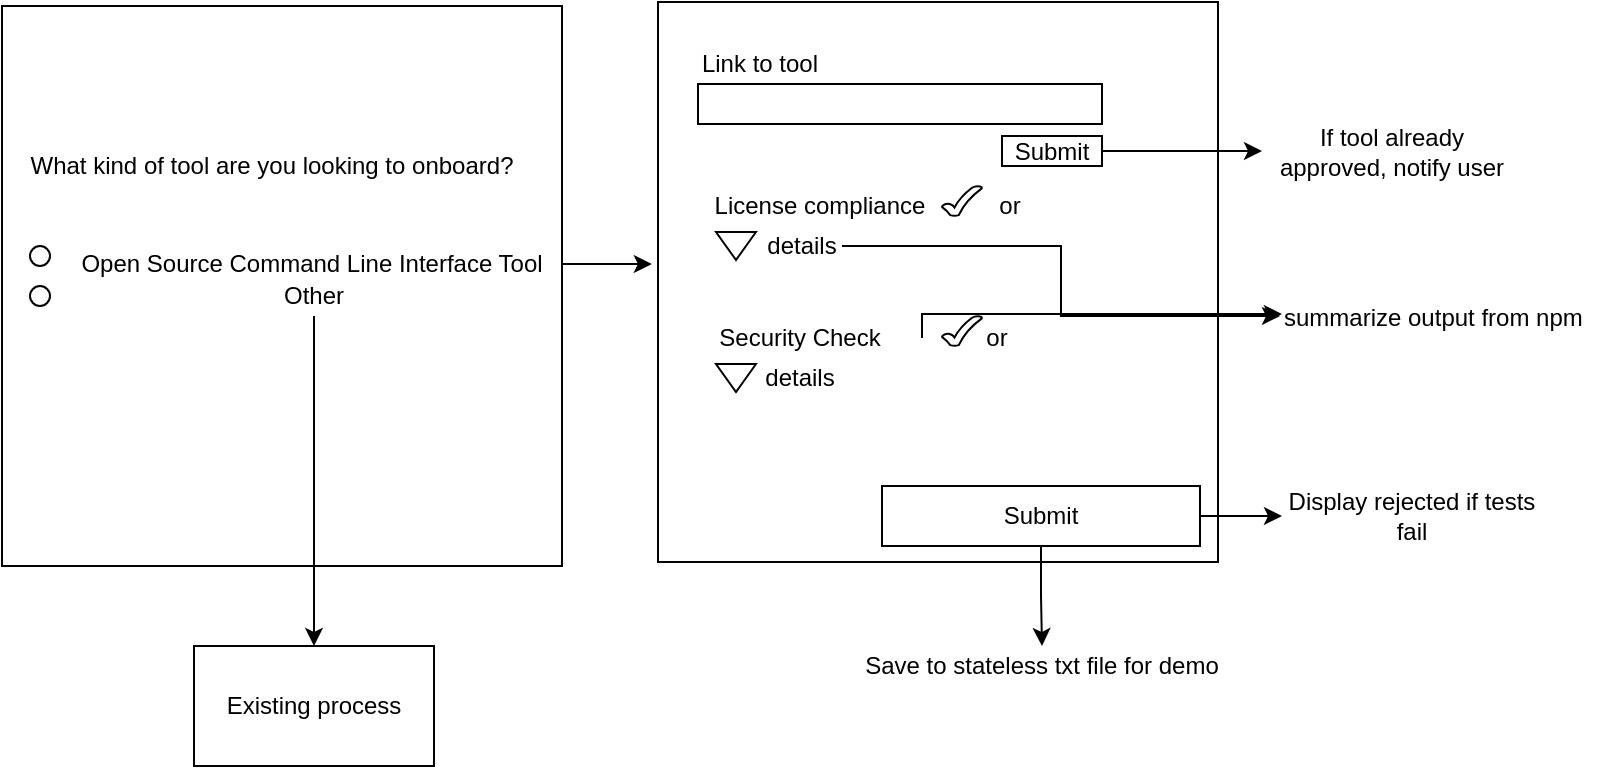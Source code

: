 <mxfile version="12.0.0" type="device" pages="1"><diagram id="aTaM5TKQpgWzw9lDkQ7-" name="Page-1"><mxGraphModel dx="856" dy="609" grid="1" gridSize="10" guides="1" tooltips="1" connect="1" arrows="1" fold="1" page="1" pageScale="1" pageWidth="850" pageHeight="1100" math="0" shadow="0"><root><mxCell id="0"/><mxCell id="1" parent="0"/><mxCell id="2_3UKvsLKqfJ8j8XJW8--35" value="" style="whiteSpace=wrap;html=1;aspect=fixed;" vertex="1" parent="1"><mxGeometry x="50" y="50" width="280" height="280" as="geometry"/></mxCell><mxCell id="2_3UKvsLKqfJ8j8XJW8--36" value="What kind of tool are you looking to onboard?" style="text;html=1;strokeColor=none;fillColor=none;align=center;verticalAlign=middle;whiteSpace=wrap;rounded=0;" vertex="1" parent="1"><mxGeometry x="50" y="120" width="270" height="20" as="geometry"/></mxCell><mxCell id="2_3UKvsLKqfJ8j8XJW8--37" style="edgeStyle=orthogonalEdgeStyle;rounded=0;orthogonalLoop=1;jettySize=auto;html=1;exitX=1;exitY=0.5;exitDx=0;exitDy=0;entryX=-0.011;entryY=0.468;entryDx=0;entryDy=0;entryPerimeter=0;" edge="1" parent="1" source="2_3UKvsLKqfJ8j8XJW8--38" target="2_3UKvsLKqfJ8j8XJW8--44"><mxGeometry relative="1" as="geometry"/></mxCell><mxCell id="2_3UKvsLKqfJ8j8XJW8--38" value="Open Source Command Line Interface Tool" style="text;html=1;strokeColor=none;fillColor=none;align=center;verticalAlign=middle;whiteSpace=wrap;rounded=0;" vertex="1" parent="1"><mxGeometry x="80" y="169" width="250" height="20" as="geometry"/></mxCell><mxCell id="2_3UKvsLKqfJ8j8XJW8--39" value="" style="ellipse;whiteSpace=wrap;html=1;aspect=fixed;" vertex="1" parent="1"><mxGeometry x="64" y="170" width="10" height="10" as="geometry"/></mxCell><mxCell id="2_3UKvsLKqfJ8j8XJW8--40" value="" style="ellipse;whiteSpace=wrap;html=1;aspect=fixed;" vertex="1" parent="1"><mxGeometry x="64" y="190" width="10" height="10" as="geometry"/></mxCell><mxCell id="2_3UKvsLKqfJ8j8XJW8--41" style="edgeStyle=orthogonalEdgeStyle;rounded=0;orthogonalLoop=1;jettySize=auto;html=1;exitX=0.5;exitY=1;exitDx=0;exitDy=0;entryX=0.5;entryY=0;entryDx=0;entryDy=0;" edge="1" parent="1" source="2_3UKvsLKqfJ8j8XJW8--42" target="2_3UKvsLKqfJ8j8XJW8--43"><mxGeometry relative="1" as="geometry"><mxPoint x="206" y="410" as="targetPoint"/></mxGeometry></mxCell><mxCell id="2_3UKvsLKqfJ8j8XJW8--42" value="Other" style="text;html=1;strokeColor=none;fillColor=none;align=center;verticalAlign=middle;whiteSpace=wrap;rounded=0;" vertex="1" parent="1"><mxGeometry x="81" y="185" width="250" height="20" as="geometry"/></mxCell><mxCell id="2_3UKvsLKqfJ8j8XJW8--43" value="Existing process" style="rounded=0;whiteSpace=wrap;html=1;" vertex="1" parent="1"><mxGeometry x="146" y="370" width="120" height="60" as="geometry"/></mxCell><mxCell id="2_3UKvsLKqfJ8j8XJW8--44" value="" style="rounded=0;whiteSpace=wrap;html=1;" vertex="1" parent="1"><mxGeometry x="378" y="48" width="280" height="280" as="geometry"/></mxCell><mxCell id="2_3UKvsLKqfJ8j8XJW8--45" value="" style="rounded=0;whiteSpace=wrap;html=1;" vertex="1" parent="1"><mxGeometry x="398" y="89" width="202" height="20" as="geometry"/></mxCell><mxCell id="2_3UKvsLKqfJ8j8XJW8--46" value="Link to tool" style="text;html=1;strokeColor=none;fillColor=none;align=center;verticalAlign=middle;whiteSpace=wrap;rounded=0;" vertex="1" parent="1"><mxGeometry x="398" y="69" width="62" height="20" as="geometry"/></mxCell><mxCell id="2_3UKvsLKqfJ8j8XJW8--47" style="edgeStyle=orthogonalEdgeStyle;rounded=0;orthogonalLoop=1;jettySize=auto;html=1;exitX=1;exitY=0.5;exitDx=0;exitDy=0;entryX=0;entryY=0.5;entryDx=0;entryDy=0;" edge="1" parent="1" source="2_3UKvsLKqfJ8j8XJW8--48" target="2_3UKvsLKqfJ8j8XJW8--65"><mxGeometry relative="1" as="geometry"/></mxCell><mxCell id="2_3UKvsLKqfJ8j8XJW8--48" value="Submit" style="rounded=0;whiteSpace=wrap;html=1;" vertex="1" parent="1"><mxGeometry x="550" y="115" width="50" height="15" as="geometry"/></mxCell><mxCell id="2_3UKvsLKqfJ8j8XJW8--49" value="License compliance " style="text;html=1;strokeColor=none;fillColor=none;align=center;verticalAlign=middle;whiteSpace=wrap;rounded=0;" vertex="1" parent="1"><mxGeometry x="398" y="140" width="122" height="20" as="geometry"/></mxCell><mxCell id="2_3UKvsLKqfJ8j8XJW8--50" value="" style="verticalLabelPosition=bottom;verticalAlign=top;html=1;shape=mxgraph.basic.tick" vertex="1" parent="1"><mxGeometry x="520" y="140" width="20" height="15" as="geometry"/></mxCell><mxCell id="2_3UKvsLKqfJ8j8XJW8--51" value="" style="shape=image;html=1;verticalAlign=top;verticalLabelPosition=bottom;labelBackgroundColor=#ffffff;imageAspect=0;aspect=fixed;image=https://cdn3.iconfinder.com/data/icons/virtual-notebook/16/button_close-128.png" vertex="1" parent="1"><mxGeometry x="566" y="141" width="18" height="18" as="geometry"/></mxCell><mxCell id="2_3UKvsLKqfJ8j8XJW8--52" value="or" style="text;html=1;strokeColor=none;fillColor=none;align=center;verticalAlign=middle;whiteSpace=wrap;rounded=0;" vertex="1" parent="1"><mxGeometry x="544" y="140" width="20" height="20" as="geometry"/></mxCell><mxCell id="2_3UKvsLKqfJ8j8XJW8--69" style="edgeStyle=orthogonalEdgeStyle;rounded=0;orthogonalLoop=1;jettySize=auto;html=1;exitX=1;exitY=0.5;exitDx=0;exitDy=0;entryX=0.006;entryY=0.4;entryDx=0;entryDy=0;entryPerimeter=0;" edge="1" parent="1" source="2_3UKvsLKqfJ8j8XJW8--53" target="2_3UKvsLKqfJ8j8XJW8--67"><mxGeometry relative="1" as="geometry"><Array as="points"><mxPoint x="510" y="204"/></Array></mxGeometry></mxCell><mxCell id="2_3UKvsLKqfJ8j8XJW8--53" value="Security Check" style="text;html=1;strokeColor=none;fillColor=none;align=center;verticalAlign=middle;whiteSpace=wrap;rounded=0;" vertex="1" parent="1"><mxGeometry x="388" y="206" width="122" height="20" as="geometry"/></mxCell><mxCell id="2_3UKvsLKqfJ8j8XJW8--54" value="" style="shape=image;html=1;verticalAlign=top;verticalLabelPosition=bottom;labelBackgroundColor=#ffffff;imageAspect=0;aspect=fixed;image=https://cdn3.iconfinder.com/data/icons/virtual-notebook/16/button_close-128.png" vertex="1" parent="1"><mxGeometry x="571" y="207" width="18" height="18" as="geometry"/></mxCell><mxCell id="2_3UKvsLKqfJ8j8XJW8--55" value="or" style="text;html=1;strokeColor=none;fillColor=none;align=center;verticalAlign=middle;whiteSpace=wrap;rounded=0;" vertex="1" parent="1"><mxGeometry x="535" y="206" width="25" height="20" as="geometry"/></mxCell><mxCell id="2_3UKvsLKqfJ8j8XJW8--56" value="" style="verticalLabelPosition=bottom;verticalAlign=top;html=1;shape=mxgraph.basic.tick" vertex="1" parent="1"><mxGeometry x="520" y="205" width="20" height="15" as="geometry"/></mxCell><mxCell id="2_3UKvsLKqfJ8j8XJW8--57" value="" style="triangle;whiteSpace=wrap;html=1;rotation=90;" vertex="1" parent="1"><mxGeometry x="410" y="160" width="14" height="20" as="geometry"/></mxCell><mxCell id="2_3UKvsLKqfJ8j8XJW8--68" style="edgeStyle=orthogonalEdgeStyle;rounded=0;orthogonalLoop=1;jettySize=auto;html=1;exitX=1;exitY=0.5;exitDx=0;exitDy=0;entryX=0;entryY=0.45;entryDx=0;entryDy=0;entryPerimeter=0;" edge="1" parent="1" source="2_3UKvsLKqfJ8j8XJW8--58" target="2_3UKvsLKqfJ8j8XJW8--67"><mxGeometry relative="1" as="geometry"/></mxCell><mxCell id="2_3UKvsLKqfJ8j8XJW8--58" value="details" style="text;html=1;strokeColor=none;fillColor=none;align=center;verticalAlign=middle;whiteSpace=wrap;rounded=0;" vertex="1" parent="1"><mxGeometry x="430" y="160" width="40" height="20" as="geometry"/></mxCell><mxCell id="2_3UKvsLKqfJ8j8XJW8--59" value="" style="triangle;whiteSpace=wrap;html=1;rotation=90;" vertex="1" parent="1"><mxGeometry x="410" y="226" width="14" height="20" as="geometry"/></mxCell><mxCell id="2_3UKvsLKqfJ8j8XJW8--60" value="details" style="text;html=1;strokeColor=none;fillColor=none;align=center;verticalAlign=middle;whiteSpace=wrap;rounded=0;" vertex="1" parent="1"><mxGeometry x="429" y="226" width="40" height="20" as="geometry"/></mxCell><mxCell id="2_3UKvsLKqfJ8j8XJW8--61" style="edgeStyle=orthogonalEdgeStyle;rounded=0;orthogonalLoop=1;jettySize=auto;html=1;exitX=1;exitY=0.5;exitDx=0;exitDy=0;entryX=0;entryY=0.5;entryDx=0;entryDy=0;" edge="1" parent="1" source="2_3UKvsLKqfJ8j8XJW8--63" target="2_3UKvsLKqfJ8j8XJW8--64"><mxGeometry relative="1" as="geometry"/></mxCell><mxCell id="2_3UKvsLKqfJ8j8XJW8--62" style="edgeStyle=orthogonalEdgeStyle;rounded=0;orthogonalLoop=1;jettySize=auto;html=1;exitX=0.5;exitY=1;exitDx=0;exitDy=0;entryX=0.5;entryY=0;entryDx=0;entryDy=0;" edge="1" parent="1" source="2_3UKvsLKqfJ8j8XJW8--63" target="2_3UKvsLKqfJ8j8XJW8--66"><mxGeometry relative="1" as="geometry"/></mxCell><mxCell id="2_3UKvsLKqfJ8j8XJW8--63" value="Submit" style="rounded=0;whiteSpace=wrap;html=1;" vertex="1" parent="1"><mxGeometry x="490" y="290" width="159" height="30" as="geometry"/></mxCell><mxCell id="2_3UKvsLKqfJ8j8XJW8--64" value="Display rejected if tests fail" style="text;html=1;strokeColor=none;fillColor=none;align=center;verticalAlign=middle;whiteSpace=wrap;rounded=0;" vertex="1" parent="1"><mxGeometry x="690" y="295" width="130" height="20" as="geometry"/></mxCell><mxCell id="2_3UKvsLKqfJ8j8XJW8--65" value="If tool already approved, notify user" style="text;html=1;strokeColor=none;fillColor=none;align=center;verticalAlign=middle;whiteSpace=wrap;rounded=0;" vertex="1" parent="1"><mxGeometry x="680" y="112.5" width="130" height="20" as="geometry"/></mxCell><mxCell id="2_3UKvsLKqfJ8j8XJW8--66" value="Save to stateless txt file for demo" style="text;html=1;strokeColor=none;fillColor=none;align=center;verticalAlign=middle;whiteSpace=wrap;rounded=0;" vertex="1" parent="1"><mxGeometry x="470" y="370" width="200" height="20" as="geometry"/></mxCell><mxCell id="2_3UKvsLKqfJ8j8XJW8--67" value="summarize output from npm" style="text;html=1;resizable=0;points=[];autosize=1;align=left;verticalAlign=top;spacingTop=-4;" vertex="1" parent="1"><mxGeometry x="689" y="196" width="160" height="20" as="geometry"/></mxCell></root></mxGraphModel></diagram></mxfile>